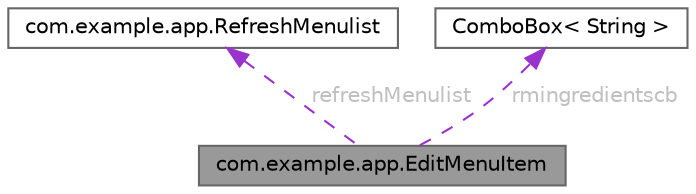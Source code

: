 digraph "com.example.app.EditMenuItem"
{
 // LATEX_PDF_SIZE
  bgcolor="transparent";
  edge [fontname=Helvetica,fontsize=10,labelfontname=Helvetica,labelfontsize=10];
  node [fontname=Helvetica,fontsize=10,shape=box,height=0.2,width=0.4];
  Node1 [id="Node000001",label="com.example.app.EditMenuItem",height=0.2,width=0.4,color="gray40", fillcolor="grey60", style="filled", fontcolor="black",tooltip=" "];
  Node2 -> Node1 [id="edge5_Node000001_Node000002",dir="back",color="darkorchid3",style="dashed",tooltip=" ",label=" refreshMenulist",fontcolor="grey" ];
  Node2 [id="Node000002",label="com.example.app.RefreshMenulist",height=0.2,width=0.4,color="gray40", fillcolor="white", style="filled",URL="$interfacecom_1_1example_1_1app_1_1_refresh_menulist.html",tooltip=" "];
  Node3 -> Node1 [id="edge6_Node000001_Node000003",dir="back",color="darkorchid3",style="dashed",tooltip=" ",label=" rmingredientscb",fontcolor="grey" ];
  Node3 [id="Node000003",label="ComboBox\< String \>",height=0.2,width=0.4,color="gray40", fillcolor="white", style="filled",tooltip=" "];
}
